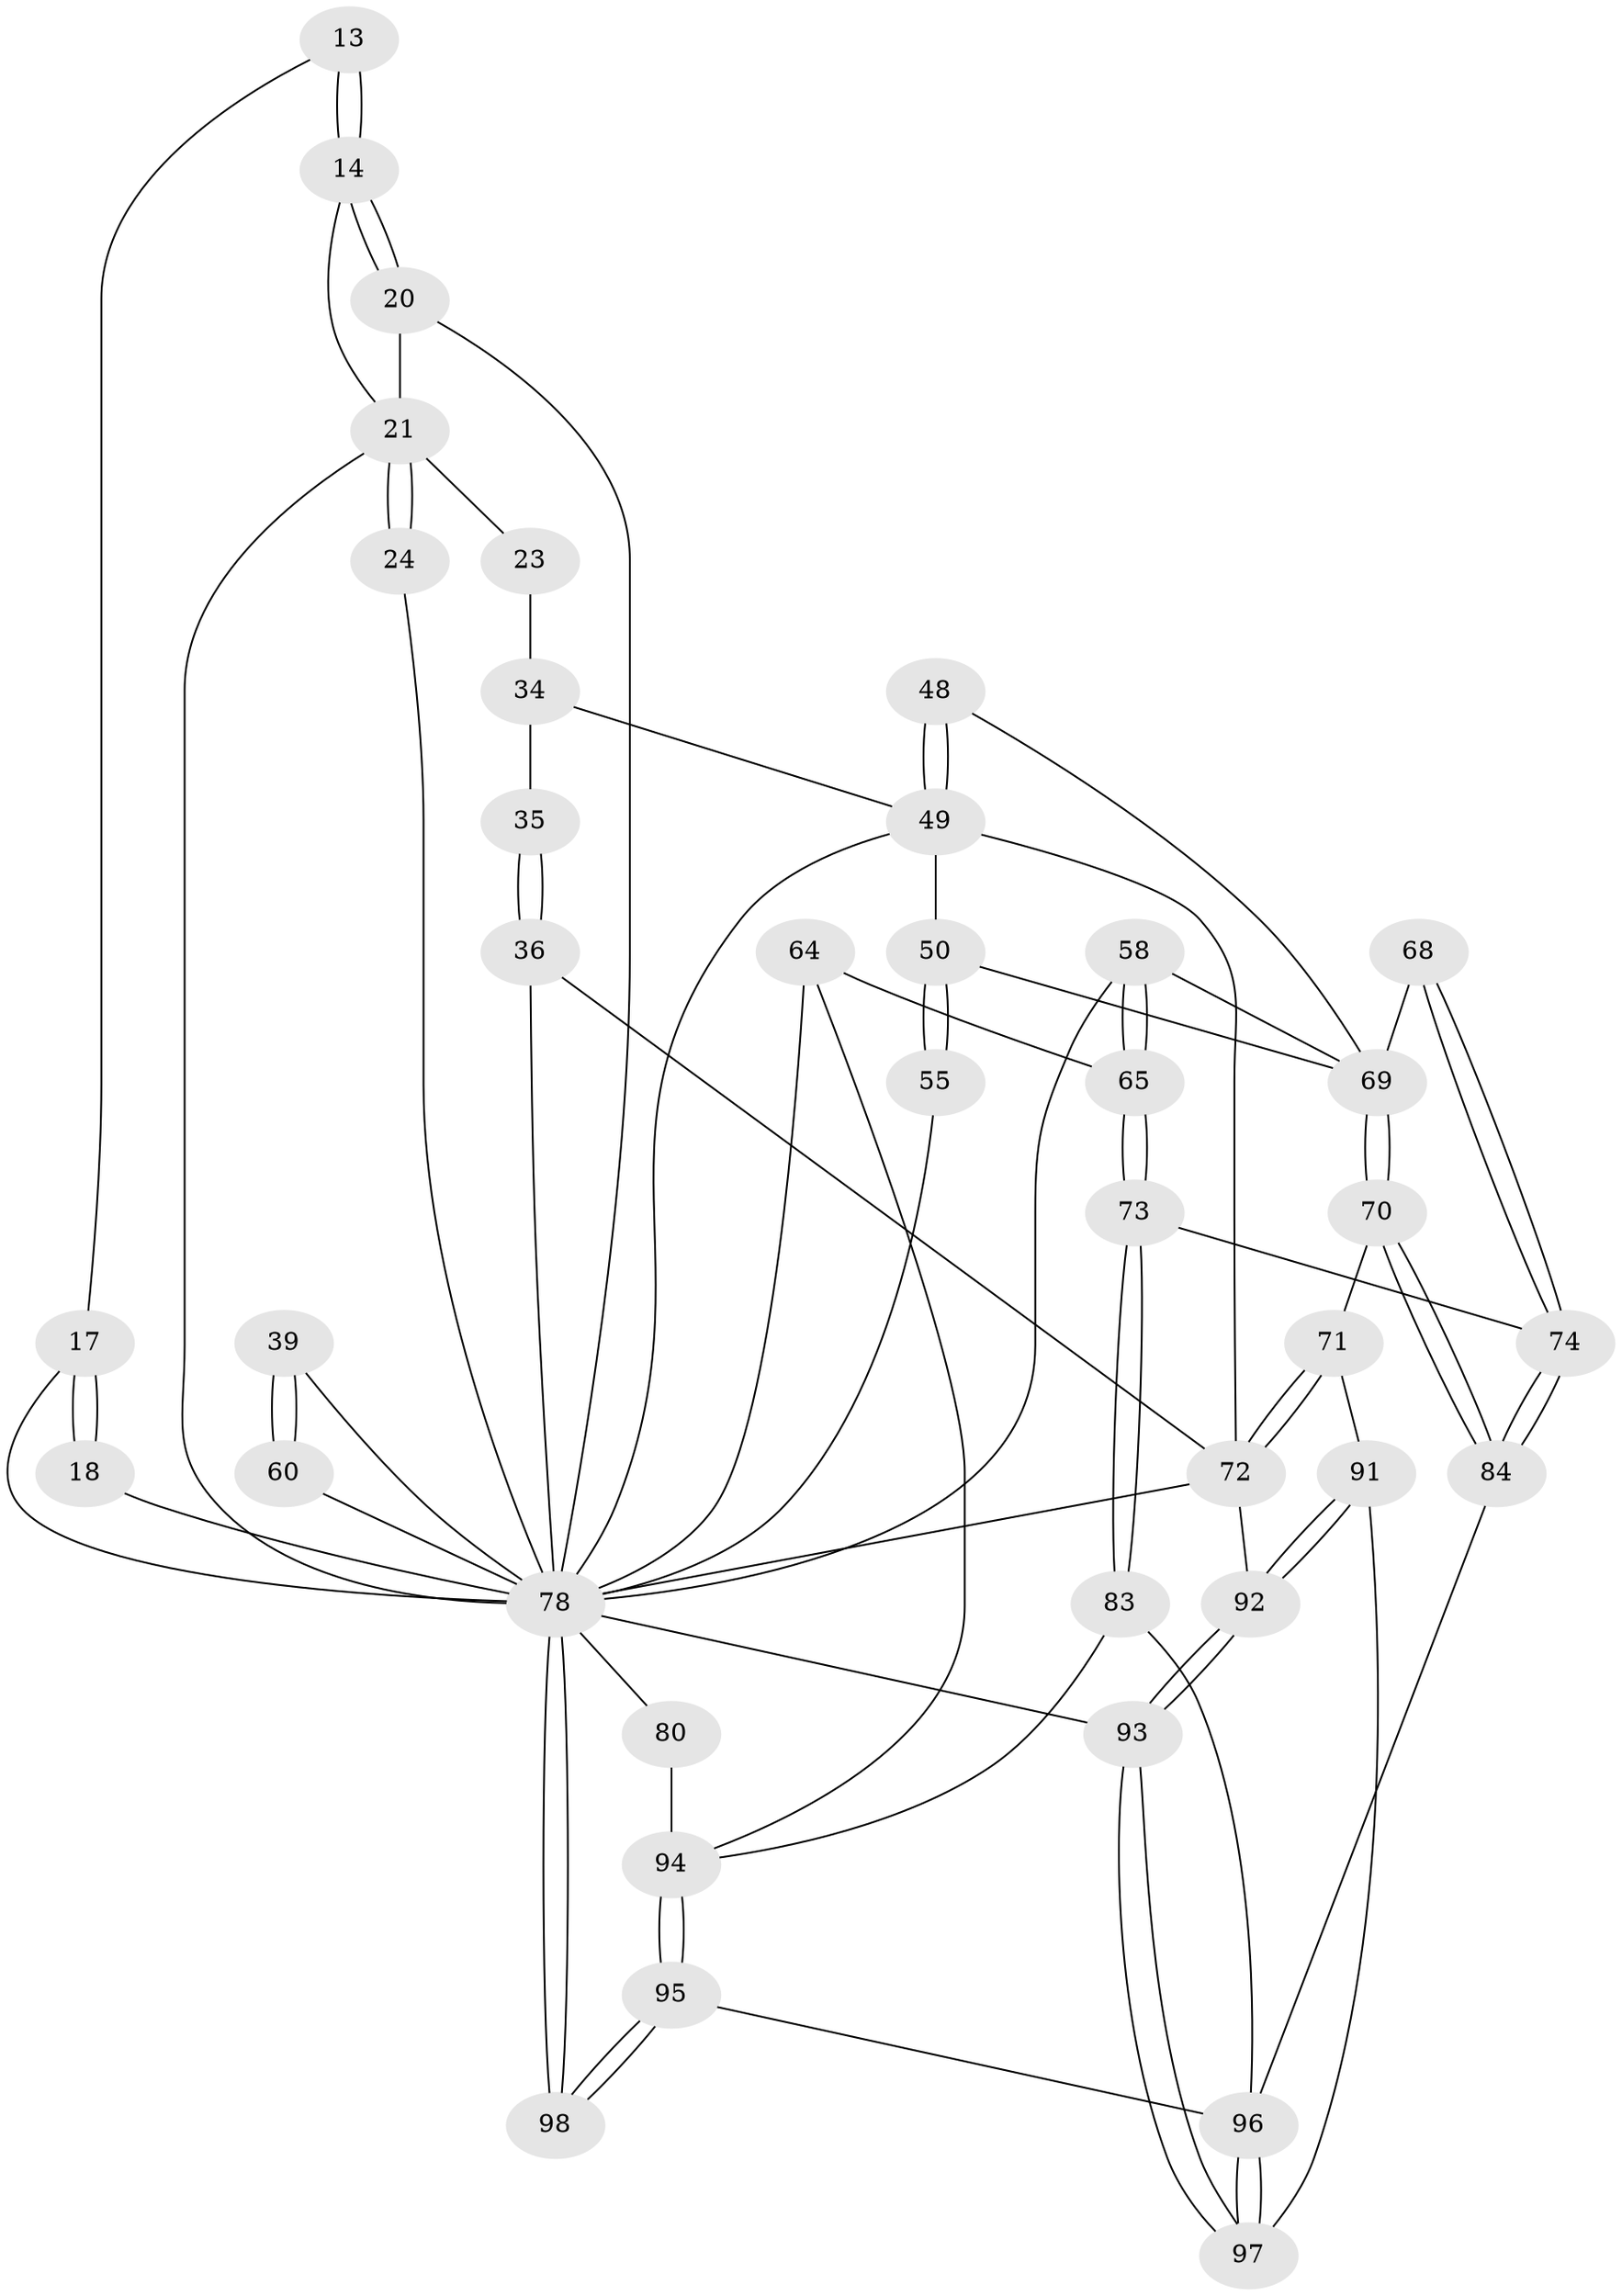 // original degree distribution, {3: 0.02040816326530612, 4: 0.25510204081632654, 6: 0.23469387755102042, 5: 0.4897959183673469}
// Generated by graph-tools (version 1.1) at 2025/05/03/04/25 22:05:34]
// undirected, 39 vertices, 87 edges
graph export_dot {
graph [start="1"]
  node [color=gray90,style=filled];
  13 [pos="+0.8356644107234394+0.07957163338524838",super="+9"];
  14 [pos="+0.8214472991393728+0.09058385285939186",super="+11"];
  17 [pos="+1+0.10312180599807987",super="+3+12"];
  18 [pos="+1+0.1426000794072538"];
  20 [pos="+0.7868796330891711+0.21818772861976546",super="+15"];
  21 [pos="+0.4592350481331128+0.025806095747322087",super="+6+16"];
  23 [pos="+0.2783754384146895+0.19041154710678695",super="+22"];
  24 [pos="+0.5513968509021839+0.21229613867991914"];
  34 [pos="+0.17628128665419718+0.4233526028378525",super="+31+27+30"];
  35 [pos="+0.11552511031114611+0.39076387947413005",super="+28"];
  36 [pos="+0+0.3054753508940637",super="+29"];
  39 [pos="+0.8104687986090588+0.4908543863621436",super="+38"];
  48 [pos="+0.16921764339449946+0.6268135107979637"];
  49 [pos="+0.16507726139274662+0.6268723168492909",super="+46+45"];
  50 [pos="+0.3476674053567474+0.620650573307212",super="+44+43"];
  55 [pos="+0.42662277318736597+0.5507372865511753"];
  58 [pos="+0.4753444785310666+0.6706760661985403"];
  60 [pos="+0.8775944738343415+0.7356424246327236"];
  64 [pos="+0.6481534428391035+0.6922705091688887"];
  65 [pos="+0.625771343202749+0.6949844069827197"];
  68 [pos="+0.4097028410421168+0.7180238814907789"];
  69 [pos="+0.2957421631524523+0.7959588536530307",super="+59"];
  70 [pos="+0.27376104059772377+0.8348687891576864"];
  71 [pos="+0.2163251211778938+0.8069107155515128"];
  72 [pos="+0.16814943657911294+0.756026071691677",super="+67"];
  73 [pos="+0.45485046971342125+0.823220062740335"];
  74 [pos="+0.43135069438629353+0.8029034056574798"];
  78 [pos="+0.7821392194723024+0.942456742787145",super="+76+77"];
  80 [pos="+0.7743149043094486+0.90615381718119",super="+79"];
  83 [pos="+0.4732201659893603+0.869578421310617"];
  84 [pos="+0.2894862985435255+0.8549465326100035"];
  91 [pos="+0.23905143034158713+0.9134718087057655",super="+86"];
  92 [pos="+0.03559099828440586+1",super="+87"];
  93 [pos="+0+1"];
  94 [pos="+0.5888249256624942+0.9017910584484868",super="+82+81"];
  95 [pos="+0.5538378178258968+1"];
  96 [pos="+0.45733050731461744+1",super="+88+89"];
  97 [pos="+0.113704325095968+1",super="+90"];
  98 [pos="+0.7551257811372333+1"];
  13 -- 14 [weight=2];
  13 -- 14;
  13 -- 17 [weight=2];
  14 -- 20 [weight=2];
  14 -- 20;
  14 -- 21;
  17 -- 18 [weight=2];
  17 -- 18;
  17 -- 78 [weight=3];
  18 -- 78;
  20 -- 21;
  20 -- 78;
  21 -- 24 [weight=2];
  21 -- 24;
  21 -- 23 [weight=2];
  21 -- 78;
  23 -- 34 [weight=2];
  24 -- 78;
  34 -- 35 [weight=2];
  34 -- 49 [weight=2];
  35 -- 36 [weight=2];
  35 -- 36;
  36 -- 78;
  36 -- 72;
  39 -- 60 [weight=2];
  39 -- 60;
  39 -- 78 [weight=2];
  48 -- 49 [weight=2];
  48 -- 49;
  48 -- 69;
  49 -- 50 [weight=2];
  49 -- 78;
  49 -- 72 [weight=2];
  50 -- 55 [weight=2];
  50 -- 55;
  50 -- 69;
  55 -- 78;
  58 -- 65;
  58 -- 65;
  58 -- 78;
  58 -- 69;
  60 -- 78;
  64 -- 65;
  64 -- 78;
  64 -- 94;
  65 -- 73;
  65 -- 73;
  68 -- 69 [weight=2];
  68 -- 74;
  68 -- 74;
  69 -- 70;
  69 -- 70;
  70 -- 71;
  70 -- 84;
  70 -- 84;
  71 -- 72;
  71 -- 72;
  71 -- 91;
  72 -- 92 [weight=2];
  72 -- 78;
  73 -- 74;
  73 -- 83;
  73 -- 83;
  74 -- 84;
  74 -- 84;
  78 -- 98 [weight=2];
  78 -- 98;
  78 -- 80 [weight=2];
  78 -- 93;
  80 -- 94 [weight=2];
  83 -- 96;
  83 -- 94;
  84 -- 96;
  91 -- 92 [weight=2];
  91 -- 92;
  91 -- 97;
  92 -- 93;
  92 -- 93;
  93 -- 97;
  93 -- 97;
  94 -- 95;
  94 -- 95;
  95 -- 96;
  95 -- 98;
  95 -- 98;
  96 -- 97 [weight=2];
  96 -- 97;
}
